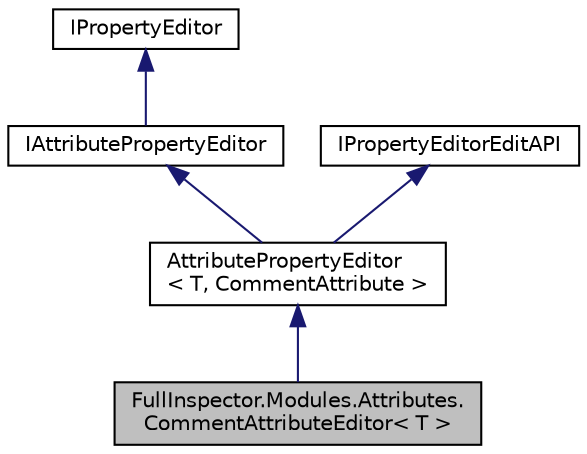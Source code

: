 digraph "FullInspector.Modules.Attributes.CommentAttributeEditor&lt; T &gt;"
{
  edge [fontname="Helvetica",fontsize="10",labelfontname="Helvetica",labelfontsize="10"];
  node [fontname="Helvetica",fontsize="10",shape=record];
  Node1 [label="FullInspector.Modules.Attributes.\lCommentAttributeEditor\< T \>",height=0.2,width=0.4,color="black", fillcolor="grey75", style="filled" fontcolor="black"];
  Node2 -> Node1 [dir="back",color="midnightblue",fontsize="10",style="solid",fontname="Helvetica"];
  Node2 [label="AttributePropertyEditor\l\< T, CommentAttribute \>",height=0.2,width=0.4,color="black", fillcolor="white", style="filled",URL="$class_full_inspector_1_1_attribute_property_editor_3_01_t_element_00_01_t_attribute_01_4.html",tooltip="A property editor is the core editing abstraction used within FI. This allows for overriding of the d..."];
  Node3 -> Node2 [dir="back",color="midnightblue",fontsize="10",style="solid",fontname="Helvetica"];
  Node3 [label="IAttributePropertyEditor",height=0.2,width=0.4,color="black", fillcolor="white", style="filled",URL="$interface_full_inspector_1_1_i_attribute_property_editor.html",tooltip="An IAttributePropertyEditor is identical to an IPropertyEditor, except that it also contains an Attri..."];
  Node4 -> Node3 [dir="back",color="midnightblue",fontsize="10",style="solid",fontname="Helvetica"];
  Node4 [label="IPropertyEditor",height=0.2,width=0.4,color="black", fillcolor="white", style="filled",URL="$interface_full_inspector_1_1_i_property_editor.html",tooltip="Marks an object as a property editor. "];
  Node5 -> Node2 [dir="back",color="midnightblue",fontsize="10",style="solid",fontname="Helvetica"];
  Node5 [label="IPropertyEditorEditAPI",height=0.2,width=0.4,color="black", fillcolor="white", style="filled",URL="$interface_full_inspector_1_1_i_property_editor_edit_a_p_i.html",tooltip="This is the core editing API that property editors use. We split the editing API and the IPropertyEdi..."];
}
